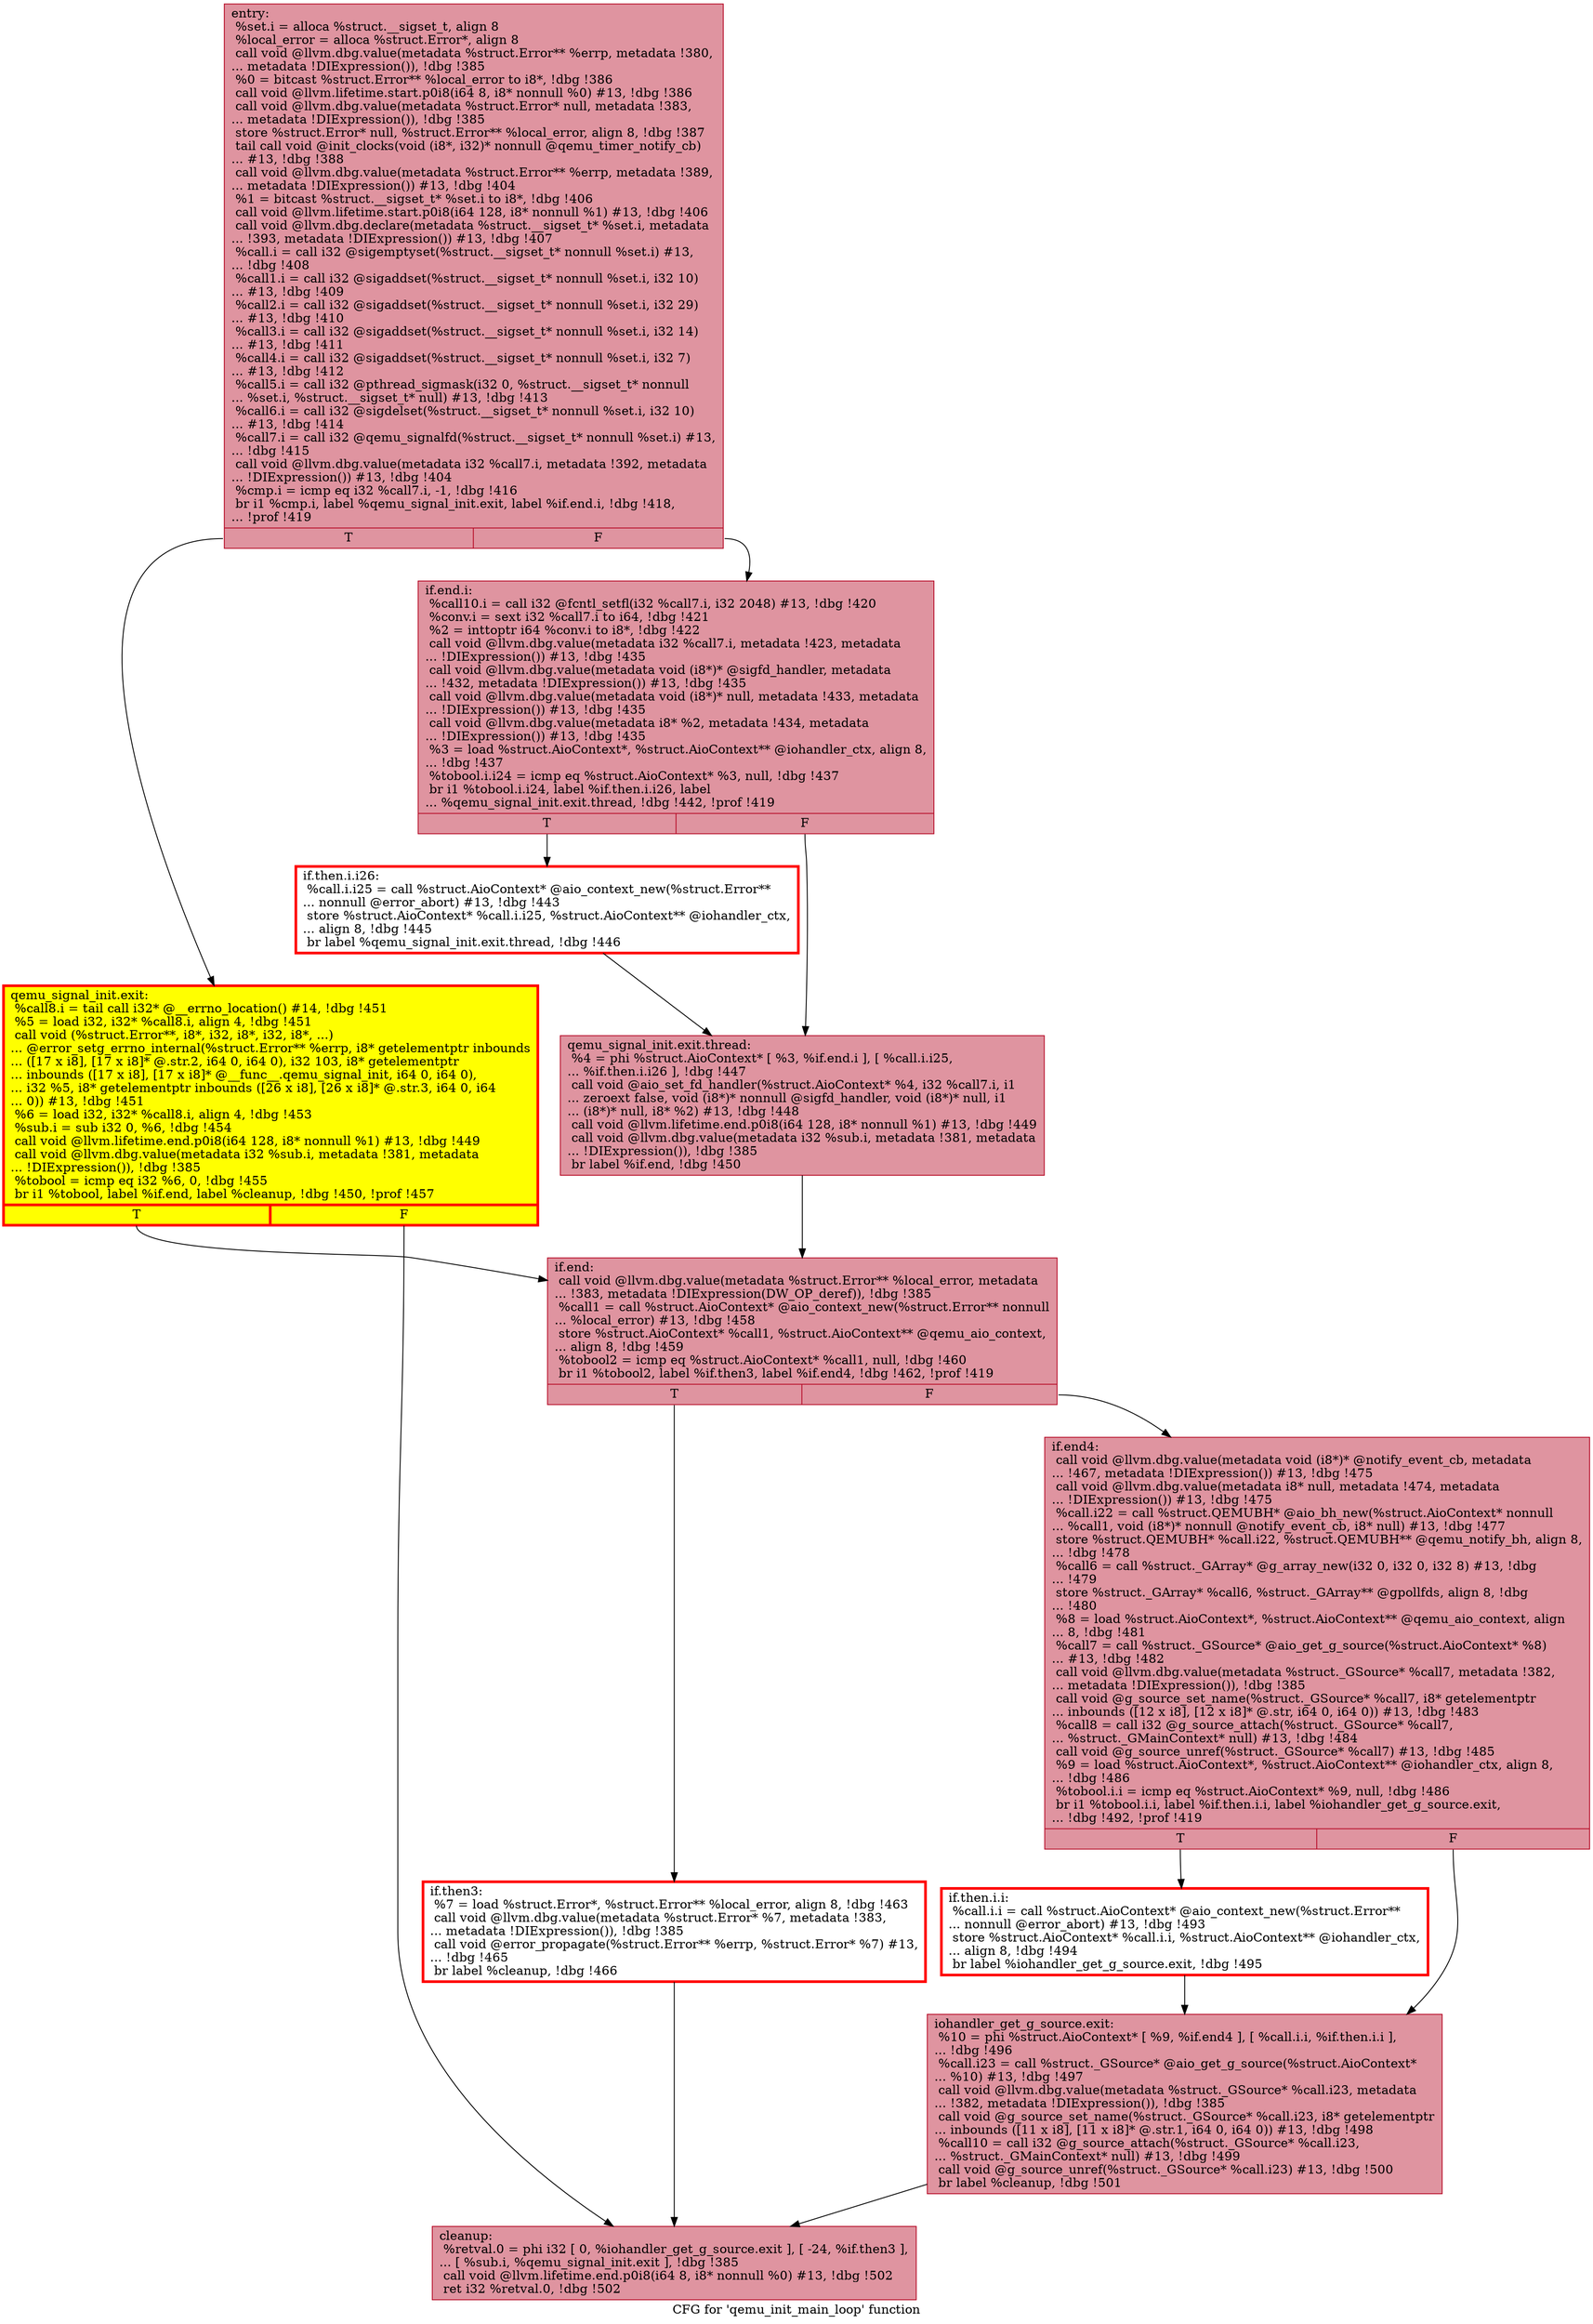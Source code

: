 digraph "CFG for 'qemu_init_main_loop' function" {
	label="CFG for 'qemu_init_main_loop' function";

	Node0x564b1a913550 [shape=record,color="#b70d28ff", style=filled, fillcolor="#b70d2870",label="{entry:\l  %set.i = alloca %struct.__sigset_t, align 8\l  %local_error = alloca %struct.Error*, align 8\l  call void @llvm.dbg.value(metadata %struct.Error** %errp, metadata !380,\l... metadata !DIExpression()), !dbg !385\l  %0 = bitcast %struct.Error** %local_error to i8*, !dbg !386\l  call void @llvm.lifetime.start.p0i8(i64 8, i8* nonnull %0) #13, !dbg !386\l  call void @llvm.dbg.value(metadata %struct.Error* null, metadata !383,\l... metadata !DIExpression()), !dbg !385\l  store %struct.Error* null, %struct.Error** %local_error, align 8, !dbg !387\l  tail call void @init_clocks(void (i8*, i32)* nonnull @qemu_timer_notify_cb)\l... #13, !dbg !388\l  call void @llvm.dbg.value(metadata %struct.Error** %errp, metadata !389,\l... metadata !DIExpression()) #13, !dbg !404\l  %1 = bitcast %struct.__sigset_t* %set.i to i8*, !dbg !406\l  call void @llvm.lifetime.start.p0i8(i64 128, i8* nonnull %1) #13, !dbg !406\l  call void @llvm.dbg.declare(metadata %struct.__sigset_t* %set.i, metadata\l... !393, metadata !DIExpression()) #13, !dbg !407\l  %call.i = call i32 @sigemptyset(%struct.__sigset_t* nonnull %set.i) #13,\l... !dbg !408\l  %call1.i = call i32 @sigaddset(%struct.__sigset_t* nonnull %set.i, i32 10)\l... #13, !dbg !409\l  %call2.i = call i32 @sigaddset(%struct.__sigset_t* nonnull %set.i, i32 29)\l... #13, !dbg !410\l  %call3.i = call i32 @sigaddset(%struct.__sigset_t* nonnull %set.i, i32 14)\l... #13, !dbg !411\l  %call4.i = call i32 @sigaddset(%struct.__sigset_t* nonnull %set.i, i32 7)\l... #13, !dbg !412\l  %call5.i = call i32 @pthread_sigmask(i32 0, %struct.__sigset_t* nonnull\l... %set.i, %struct.__sigset_t* null) #13, !dbg !413\l  %call6.i = call i32 @sigdelset(%struct.__sigset_t* nonnull %set.i, i32 10)\l... #13, !dbg !414\l  %call7.i = call i32 @qemu_signalfd(%struct.__sigset_t* nonnull %set.i) #13,\l... !dbg !415\l  call void @llvm.dbg.value(metadata i32 %call7.i, metadata !392, metadata\l... !DIExpression()) #13, !dbg !404\l  %cmp.i = icmp eq i32 %call7.i, -1, !dbg !416\l  br i1 %cmp.i, label %qemu_signal_init.exit, label %if.end.i, !dbg !418,\l... !prof !419\l|{<s0>T|<s1>F}}"];
	Node0x564b1a913550:s0 -> Node0x564b1a9585c0;
	Node0x564b1a913550:s1 -> Node0x564b1a9626f0;
	Node0x564b1a9626f0 [shape=record,color="#b70d28ff", style=filled, fillcolor="#b70d2870",label="{if.end.i:                                         \l  %call10.i = call i32 @fcntl_setfl(i32 %call7.i, i32 2048) #13, !dbg !420\l  %conv.i = sext i32 %call7.i to i64, !dbg !421\l  %2 = inttoptr i64 %conv.i to i8*, !dbg !422\l  call void @llvm.dbg.value(metadata i32 %call7.i, metadata !423, metadata\l... !DIExpression()) #13, !dbg !435\l  call void @llvm.dbg.value(metadata void (i8*)* @sigfd_handler, metadata\l... !432, metadata !DIExpression()) #13, !dbg !435\l  call void @llvm.dbg.value(metadata void (i8*)* null, metadata !433, metadata\l... !DIExpression()) #13, !dbg !435\l  call void @llvm.dbg.value(metadata i8* %2, metadata !434, metadata\l... !DIExpression()) #13, !dbg !435\l  %3 = load %struct.AioContext*, %struct.AioContext** @iohandler_ctx, align 8,\l... !dbg !437\l  %tobool.i.i24 = icmp eq %struct.AioContext* %3, null, !dbg !437\l  br i1 %tobool.i.i24, label %if.then.i.i26, label\l... %qemu_signal_init.exit.thread, !dbg !442, !prof !419\l|{<s0>T|<s1>F}}"];
	Node0x564b1a9626f0:s0 -> Node0x564b1aa92010;
	Node0x564b1a9626f0:s1 -> Node0x564b1aa8bca0;
	Node0x564b1aa92010 [shape=record,penwidth=3.0, color="red",label="{if.then.i.i26:                                    \l  %call.i.i25 = call %struct.AioContext* @aio_context_new(%struct.Error**\l... nonnull @error_abort) #13, !dbg !443\l  store %struct.AioContext* %call.i.i25, %struct.AioContext** @iohandler_ctx,\l... align 8, !dbg !445\l  br label %qemu_signal_init.exit.thread, !dbg !446\l}"];
	Node0x564b1aa92010 -> Node0x564b1aa8bca0;
	Node0x564b1aa8bca0 [shape=record,color="#b70d28ff", style=filled, fillcolor="#b70d2870",label="{qemu_signal_init.exit.thread:                     \l  %4 = phi %struct.AioContext* [ %3, %if.end.i ], [ %call.i.i25,\l... %if.then.i.i26 ], !dbg !447\l  call void @aio_set_fd_handler(%struct.AioContext* %4, i32 %call7.i, i1\l... zeroext false, void (i8*)* nonnull @sigfd_handler, void (i8*)* null, i1\l... (i8*)* null, i8* %2) #13, !dbg !448\l  call void @llvm.lifetime.end.p0i8(i64 128, i8* nonnull %1) #13, !dbg !449\l  call void @llvm.dbg.value(metadata i32 %sub.i, metadata !381, metadata\l... !DIExpression()), !dbg !385\l  br label %if.end, !dbg !450\l}"];
	Node0x564b1aa8bca0 -> Node0x564b1a91f380;
	Node0x564b1a9585c0 [shape=record,penwidth=3.0, style="filled", color="red", fillcolor="yellow",label="{qemu_signal_init.exit:                            \l  %call8.i = tail call i32* @__errno_location() #14, !dbg !451\l  %5 = load i32, i32* %call8.i, align 4, !dbg !451\l  call void (%struct.Error**, i8*, i32, i8*, i32, i8*, ...)\l... @error_setg_errno_internal(%struct.Error** %errp, i8* getelementptr inbounds\l... ([17 x i8], [17 x i8]* @.str.2, i64 0, i64 0), i32 103, i8* getelementptr\l... inbounds ([17 x i8], [17 x i8]* @__func__.qemu_signal_init, i64 0, i64 0),\l... i32 %5, i8* getelementptr inbounds ([26 x i8], [26 x i8]* @.str.3, i64 0, i64\l... 0)) #13, !dbg !451\l  %6 = load i32, i32* %call8.i, align 4, !dbg !453\l  %sub.i = sub i32 0, %6, !dbg !454\l  call void @llvm.lifetime.end.p0i8(i64 128, i8* nonnull %1) #13, !dbg !449\l  call void @llvm.dbg.value(metadata i32 %sub.i, metadata !381, metadata\l... !DIExpression()), !dbg !385\l  %tobool = icmp eq i32 %6, 0, !dbg !455\l  br i1 %tobool, label %if.end, label %cleanup, !dbg !450, !prof !457\l|{<s0>T|<s1>F}}"];
	Node0x564b1a9585c0:s0 -> Node0x564b1a91f380;
	Node0x564b1a9585c0:s1 -> Node0x564b1a91f7b0;
	Node0x564b1a91f380 [shape=record,color="#b70d28ff", style=filled, fillcolor="#b70d2870",label="{if.end:                                           \l  call void @llvm.dbg.value(metadata %struct.Error** %local_error, metadata\l... !383, metadata !DIExpression(DW_OP_deref)), !dbg !385\l  %call1 = call %struct.AioContext* @aio_context_new(%struct.Error** nonnull\l... %local_error) #13, !dbg !458\l  store %struct.AioContext* %call1, %struct.AioContext** @qemu_aio_context,\l... align 8, !dbg !459\l  %tobool2 = icmp eq %struct.AioContext* %call1, null, !dbg !460\l  br i1 %tobool2, label %if.then3, label %if.end4, !dbg !462, !prof !419\l|{<s0>T|<s1>F}}"];
	Node0x564b1a91f380:s0 -> Node0x564b1a9206b0;
	Node0x564b1a91f380:s1 -> Node0x564b1a920700;
	Node0x564b1a9206b0 [shape=record,penwidth=3.0, color="red",label="{if.then3:                                         \l  %7 = load %struct.Error*, %struct.Error** %local_error, align 8, !dbg !463\l  call void @llvm.dbg.value(metadata %struct.Error* %7, metadata !383,\l... metadata !DIExpression()), !dbg !385\l  call void @error_propagate(%struct.Error** %errp, %struct.Error* %7) #13,\l... !dbg !465\l  br label %cleanup, !dbg !466\l}"];
	Node0x564b1a9206b0 -> Node0x564b1a91f7b0;
	Node0x564b1a920700 [shape=record,color="#b70d28ff", style=filled, fillcolor="#b70d2870",label="{if.end4:                                          \l  call void @llvm.dbg.value(metadata void (i8*)* @notify_event_cb, metadata\l... !467, metadata !DIExpression()) #13, !dbg !475\l  call void @llvm.dbg.value(metadata i8* null, metadata !474, metadata\l... !DIExpression()) #13, !dbg !475\l  %call.i22 = call %struct.QEMUBH* @aio_bh_new(%struct.AioContext* nonnull\l... %call1, void (i8*)* nonnull @notify_event_cb, i8* null) #13, !dbg !477\l  store %struct.QEMUBH* %call.i22, %struct.QEMUBH** @qemu_notify_bh, align 8,\l... !dbg !478\l  %call6 = call %struct._GArray* @g_array_new(i32 0, i32 0, i32 8) #13, !dbg\l... !479\l  store %struct._GArray* %call6, %struct._GArray** @gpollfds, align 8, !dbg\l... !480\l  %8 = load %struct.AioContext*, %struct.AioContext** @qemu_aio_context, align\l... 8, !dbg !481\l  %call7 = call %struct._GSource* @aio_get_g_source(%struct.AioContext* %8)\l... #13, !dbg !482\l  call void @llvm.dbg.value(metadata %struct._GSource* %call7, metadata !382,\l... metadata !DIExpression()), !dbg !385\l  call void @g_source_set_name(%struct._GSource* %call7, i8* getelementptr\l... inbounds ([12 x i8], [12 x i8]* @.str, i64 0, i64 0)) #13, !dbg !483\l  %call8 = call i32 @g_source_attach(%struct._GSource* %call7,\l... %struct._GMainContext* null) #13, !dbg !484\l  call void @g_source_unref(%struct._GSource* %call7) #13, !dbg !485\l  %9 = load %struct.AioContext*, %struct.AioContext** @iohandler_ctx, align 8,\l... !dbg !486\l  %tobool.i.i = icmp eq %struct.AioContext* %9, null, !dbg !486\l  br i1 %tobool.i.i, label %if.then.i.i, label %iohandler_get_g_source.exit,\l... !dbg !492, !prof !419\l|{<s0>T|<s1>F}}"];
	Node0x564b1a920700:s0 -> Node0x564b1a93d430;
	Node0x564b1a920700:s1 -> Node0x564b1a93c700;
	Node0x564b1a93d430 [shape=record,penwidth=3.0, color="red",label="{if.then.i.i:                                      \l  %call.i.i = call %struct.AioContext* @aio_context_new(%struct.Error**\l... nonnull @error_abort) #13, !dbg !493\l  store %struct.AioContext* %call.i.i, %struct.AioContext** @iohandler_ctx,\l... align 8, !dbg !494\l  br label %iohandler_get_g_source.exit, !dbg !495\l}"];
	Node0x564b1a93d430 -> Node0x564b1a93c700;
	Node0x564b1a93c700 [shape=record,color="#b70d28ff", style=filled, fillcolor="#b70d2870",label="{iohandler_get_g_source.exit:                      \l  %10 = phi %struct.AioContext* [ %9, %if.end4 ], [ %call.i.i, %if.then.i.i ],\l... !dbg !496\l  %call.i23 = call %struct._GSource* @aio_get_g_source(%struct.AioContext*\l... %10) #13, !dbg !497\l  call void @llvm.dbg.value(metadata %struct._GSource* %call.i23, metadata\l... !382, metadata !DIExpression()), !dbg !385\l  call void @g_source_set_name(%struct._GSource* %call.i23, i8* getelementptr\l... inbounds ([11 x i8], [11 x i8]* @.str.1, i64 0, i64 0)) #13, !dbg !498\l  %call10 = call i32 @g_source_attach(%struct._GSource* %call.i23,\l... %struct._GMainContext* null) #13, !dbg !499\l  call void @g_source_unref(%struct._GSource* %call.i23) #13, !dbg !500\l  br label %cleanup, !dbg !501\l}"];
	Node0x564b1a93c700 -> Node0x564b1a91f7b0;
	Node0x564b1a91f7b0 [shape=record,color="#b70d28ff", style=filled, fillcolor="#b70d2870",label="{cleanup:                                          \l  %retval.0 = phi i32 [ 0, %iohandler_get_g_source.exit ], [ -24, %if.then3 ],\l... [ %sub.i, %qemu_signal_init.exit ], !dbg !385\l  call void @llvm.lifetime.end.p0i8(i64 8, i8* nonnull %0) #13, !dbg !502\l  ret i32 %retval.0, !dbg !502\l}"];
}
